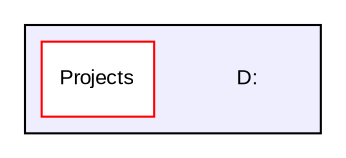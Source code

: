 digraph "D:" {
  compound=true
  node [ fontsize="10", fontname="Arial"];
  edge [ labelfontsize="10", labelfontname="Arial"];
  subgraph clusterdir_275089585c7fc1b5fd5d7d42c69cb1da {
    graph [ bgcolor="#eeeeff", pencolor="black", label="" URL="dir_275089585c7fc1b5fd5d7d42c69cb1da.html"];
    dir_275089585c7fc1b5fd5d7d42c69cb1da [shape=plaintext label="D:"];
    dir_70399fa3d88a5292b2b41a1f3fe3e4e2 [shape=box label="Projects" color="red" fillcolor="white" style="filled" URL="dir_70399fa3d88a5292b2b41a1f3fe3e4e2.html"];
  }
}
